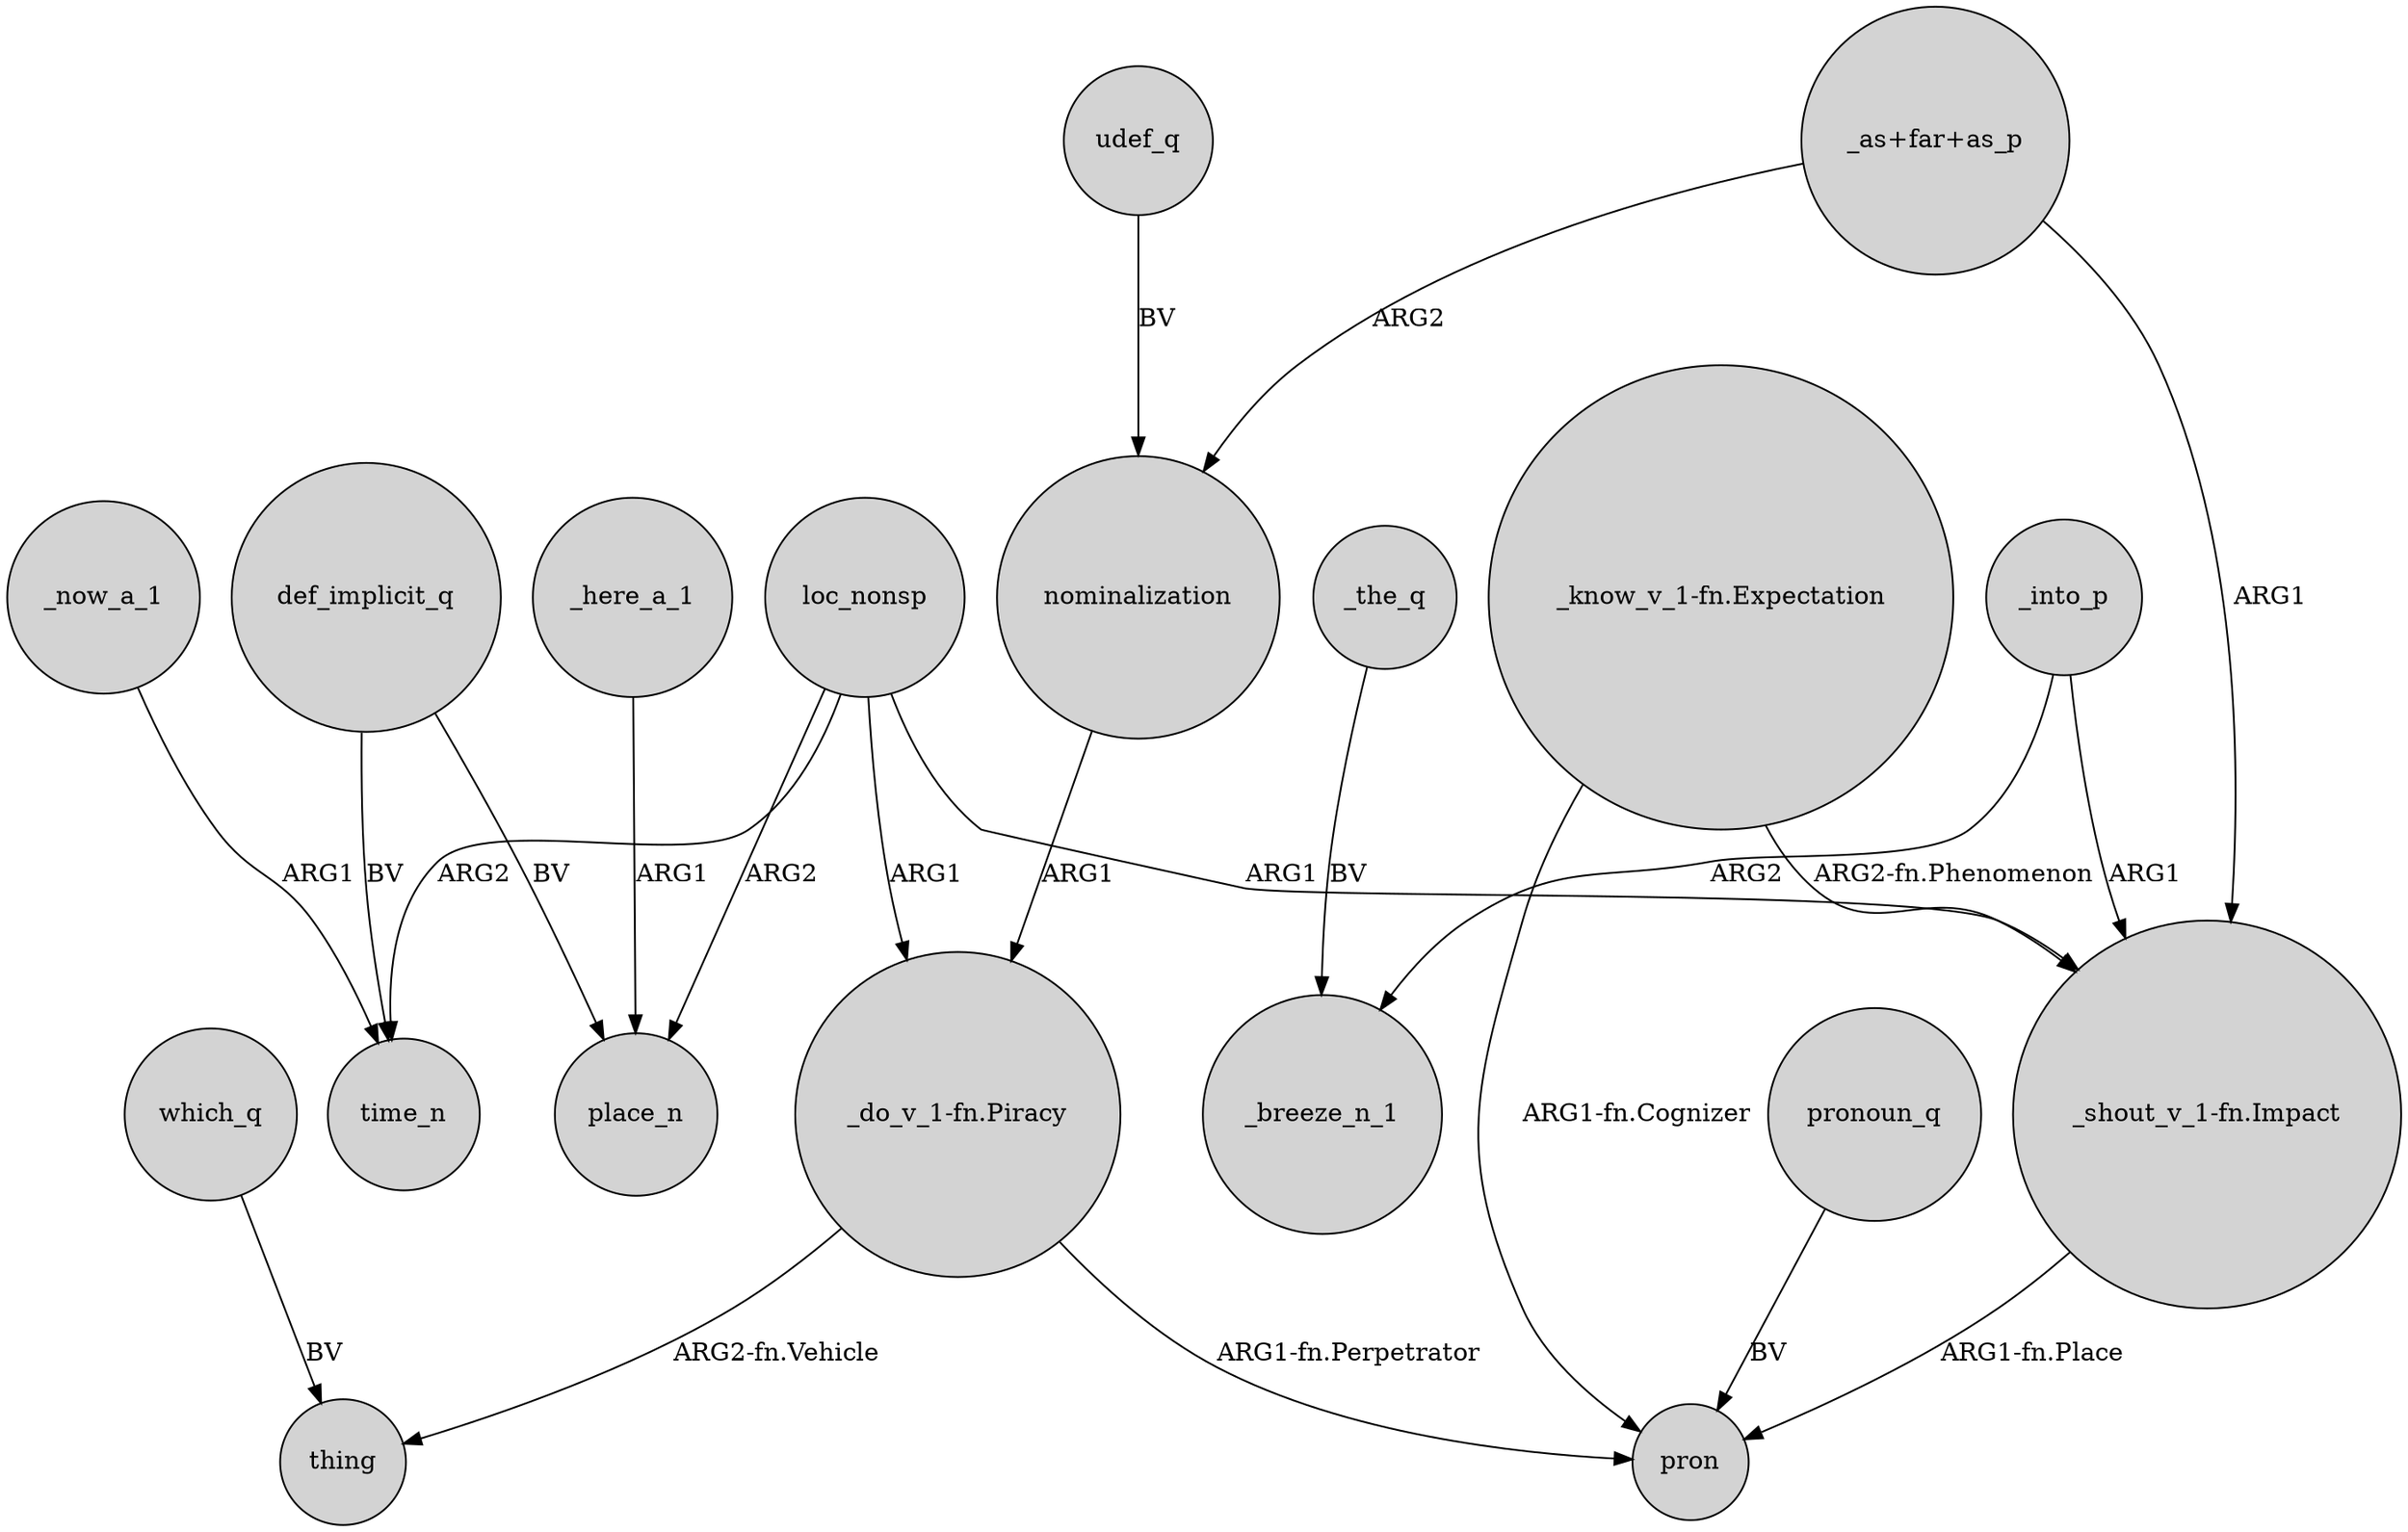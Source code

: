 digraph {
	node [shape=circle style=filled]
	"_as+far+as_p" -> nominalization [label=ARG2]
	def_implicit_q -> place_n [label=BV]
	loc_nonsp -> "_shout_v_1-fn.Impact" [label=ARG1]
	udef_q -> nominalization [label=BV]
	"_know_v_1-fn.Expectation" -> "_shout_v_1-fn.Impact" [label="ARG2-fn.Phenomenon"]
	which_q -> thing [label=BV]
	_into_p -> _breeze_n_1 [label=ARG2]
	_here_a_1 -> place_n [label=ARG1]
	_now_a_1 -> time_n [label=ARG1]
	loc_nonsp -> "_do_v_1-fn.Piracy" [label=ARG1]
	pronoun_q -> pron [label=BV]
	"_as+far+as_p" -> "_shout_v_1-fn.Impact" [label=ARG1]
	"_know_v_1-fn.Expectation" -> pron [label="ARG1-fn.Cognizer"]
	"_do_v_1-fn.Piracy" -> pron [label="ARG1-fn.Perpetrator"]
	loc_nonsp -> place_n [label=ARG2]
	loc_nonsp -> time_n [label=ARG2]
	_into_p -> "_shout_v_1-fn.Impact" [label=ARG1]
	"_shout_v_1-fn.Impact" -> pron [label="ARG1-fn.Place"]
	nominalization -> "_do_v_1-fn.Piracy" [label=ARG1]
	def_implicit_q -> time_n [label=BV]
	_the_q -> _breeze_n_1 [label=BV]
	"_do_v_1-fn.Piracy" -> thing [label="ARG2-fn.Vehicle"]
}
